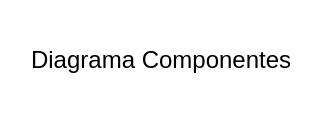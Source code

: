 <mxfile>
  <diagram name="Diagrama Componentes" id="4ebd3263-c887-4253-bec4-3fc4106d81a4">
    <mxGraphModel dx="1220" dy="689" grid="1" gridSize="10" guides="1" tooltips="1" connect="1" arrows="1" fold="1" page="1" pageScale="1" pageWidth="827" pageHeight="1169" math="0" shadow="0">
      <root>
        <mxCell id="0" />
        <mxCell id="1" parent="0" />
        <!-- Adicione seus elementos de diagrama aqui -->
        <mxCell id="2" value="Diagrama Componentes" style="text;html=1;strokeColor=none;fillColor=none;align=center;verticalAlign=middle;" vertex="1" parent="1">
          <mxGeometry x="20" y="20" width="160" height="60" as="geometry" />
        </mxCell>
      </root>
    </mxGraphModel>
  </diagram>
</mxfile>

